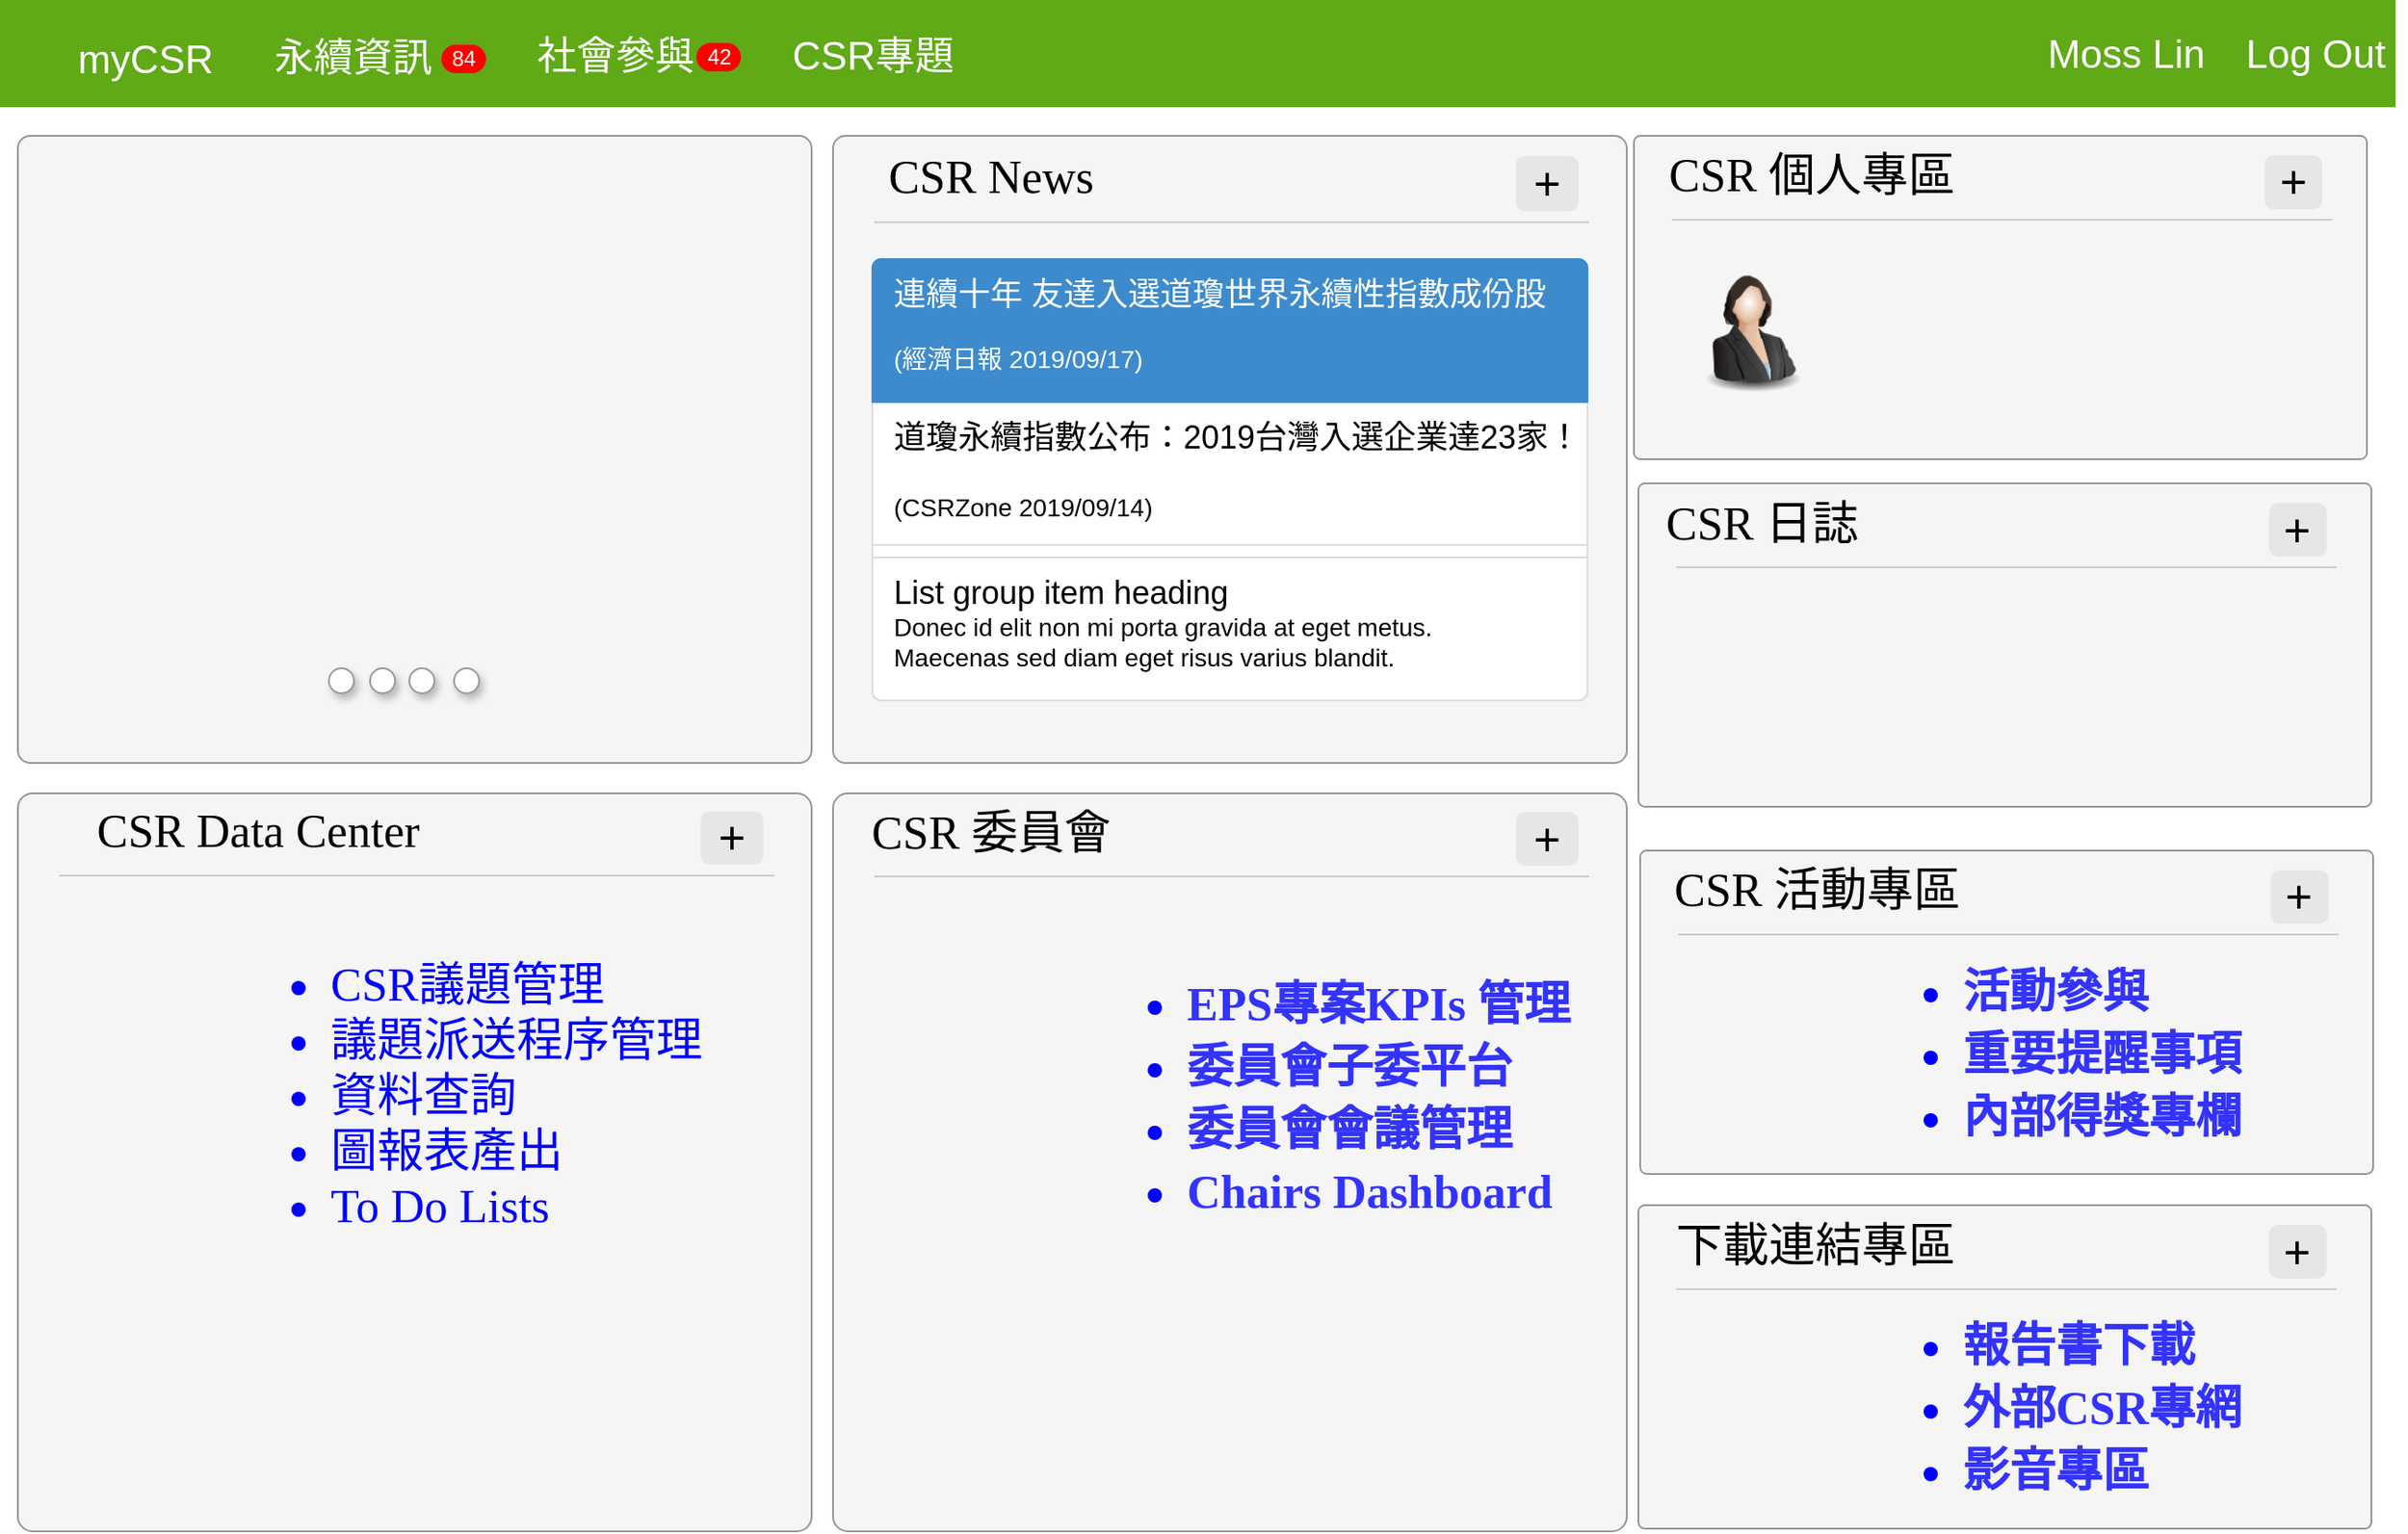 <mxfile version="11.3.0" type="github" pages="2"><diagram name="Page-1" id="c9db0220-8083-56f3-ca83-edcdcd058819"><mxGraphModel dx="1088" dy="600" grid="1" gridSize="10" guides="1" tooltips="1" connect="1" arrows="1" fold="1" page="1" pageScale="1.5" pageWidth="900" pageHeight="1600" background="#ffffff" math="0" shadow="0"><root><object label="" id="0"><mxCell style=";html=1;"/></object><mxCell id="1" style=";html=1;" parent="0"/><mxCell id="3d76a8aef4d5c911-1" value="" style="html=1;shadow=0;dashed=0;shape=mxgraph.bootstrap.rect;fillColor=#60a917;strokeColor=none;whiteSpace=wrap;rounded=0;fontSize=12;align=center;fontColor=#ffffff;" parent="1" vertex="1"><mxGeometry x="7" y="73" width="1340" height="60" as="geometry"/></mxCell><mxCell id="3d76a8aef4d5c911-41" value="" style="shape=ellipse;dashed=0;strokeColor=#999999;fillColor=#ffffff;html=1;rounded=0;shadow=1;fontSize=12;fontColor=#000000;align=center;" parent="1" vertex="1"><mxGeometry x="208" y="449" width="14" height="14" as="geometry"/></mxCell><mxCell id="CtixAL3ua5h99LuBT8kD-45" value="" style="rounded=1;whiteSpace=wrap;html=1;shadow=0;dashed=0;fontSize=26;align=left;arcSize=2;fillColor=#f5f5f5;strokeColor=#969696;fontColor=#333333;" parent="1" vertex="1"><mxGeometry x="17" y="149" width="444" height="351" as="geometry"/></mxCell><mxCell id="un3jlJEPJC5xnqNMlA-J-1" value="" style="shape=image;imageAspect=0;aspect=fixed;verticalLabelPosition=bottom;verticalAlign=top;image=https://s3.csronereporting.com/upload/home_carousel/29515cedf44f284c1117e572647ed6af_thumbnail.jpg;" parent="1" vertex="1"><mxGeometry x="31" y="160.5" width="417" height="279" as="geometry"/></mxCell><mxCell id="un3jlJEPJC5xnqNMlA-J-5" value="" style="group" parent="1" vertex="1" connectable="0"><mxGeometry x="473" y="149" width="444" height="351" as="geometry"/></mxCell><mxCell id="CtixAL3ua5h99LuBT8kD-24" value="" style="rounded=1;whiteSpace=wrap;html=1;shadow=0;dashed=0;fontSize=26;align=left;arcSize=2;fillColor=#f5f5f5;strokeColor=#969696;fontColor=#333333;" parent="un3jlJEPJC5xnqNMlA-J-5" vertex="1"><mxGeometry width="444" height="351" as="geometry"/></mxCell><mxCell id="CtixAL3ua5h99LuBT8kD-1" value="" style="html=1;shadow=0;dashed=0;shape=mxgraph.bootstrap.rrect;rSize=5;fillColor=#ffffff;strokeColor=#dddddd;whiteSpace=wrap;" parent="un3jlJEPJC5xnqNMlA-J-5" vertex="1"><mxGeometry x="22" y="68.965" width="400" height="247.038" as="geometry"/></mxCell><mxCell id="CtixAL3ua5h99LuBT8kD-2" value="(CSRZone 2019/09/14)" style="strokeColor=inherit;fillColor=inherit;gradientColor=inherit;html=1;shadow=0;dashed=0;shape=mxgraph.bootstrap.rect;perimeter=none;spacingLeft=10;align=left;fontSize=14;whiteSpace=wrap;verticalAlign=bottom;spacingBottom=10;resizeWidth=1;" parent="CtixAL3ua5h99LuBT8kD-1" vertex="1"><mxGeometry width="400" height="80" relative="1" as="geometry"><mxPoint y="80" as="offset"/></mxGeometry></mxCell><mxCell id="CtixAL3ua5h99LuBT8kD-3" value="道瓊永續指數公布：2019台灣入選企業達23家！" style="html=1;shadow=0;dashed=0;shape=mxgraph.bootstrap.anchor;spacingLeft=10;align=left;fontSize=18;whiteSpace=wrap;resizeWidth=1;" parent="CtixAL3ua5h99LuBT8kD-2" vertex="1"><mxGeometry width="400" height="40" relative="1" as="geometry"/></mxCell><mxCell id="CtixAL3ua5h99LuBT8kD-4" value="Donec id elit non mi porta gravida at eget metus.&#10;Maecenas sed diam eget risus varius blandit." style="strokeColor=inherit;fillColor=inherit;gradientColor=inherit;html=1;shadow=0;dashed=0;shape=mxgraph.bootstrap.bottomButton;rSize=5;spacingLeft=10;align=left;fontSize=14;perimeter=none;whiteSpace=wrap;verticalAlign=bottom;spacingBottom=13;resizeWidth=1;" parent="CtixAL3ua5h99LuBT8kD-1" vertex="1"><mxGeometry y="1" width="400" height="80" relative="1" as="geometry"><mxPoint y="-80" as="offset"/></mxGeometry></mxCell><mxCell id="CtixAL3ua5h99LuBT8kD-5" value="List group item heading" style="html=1;shadow=0;dashed=0;shape=mxgraph.bootstrap.anchor;spacingLeft=10;align=left;fontSize=18;whiteSpace=wrap;resizeWidth=1;" parent="CtixAL3ua5h99LuBT8kD-4" vertex="1"><mxGeometry width="400" height="40" relative="1" as="geometry"/></mxCell><mxCell id="CtixAL3ua5h99LuBT8kD-6" value="&lt;font style=&quot;font-size: 14px&quot;&gt;(經濟日報 2019/09/17)&lt;/font&gt;" style="html=1;shadow=0;dashed=0;shape=mxgraph.bootstrap.topButton;rSize=5;fillColor=#3D8BCD;strokeColor=#3D8BCD;fontColor=#ffffff;spacingLeft=10;align=left;fontSize=14;perimeter=none;whiteSpace=wrap;verticalAlign=bottom;spacingBottom=13;resizeWidth=1;" parent="CtixAL3ua5h99LuBT8kD-1" vertex="1"><mxGeometry width="400" height="80" relative="1" as="geometry"/></mxCell><mxCell id="CtixAL3ua5h99LuBT8kD-7" value="連續十年 友達入選道瓊世界永續性指數成份股&amp;nbsp;" style="html=1;shadow=0;dashed=0;shape=mxgraph.bootstrap.anchor;fontColor=#ffffff;spacingLeft=10;align=left;fontSize=18;whiteSpace=wrap;resizeWidth=1;" parent="CtixAL3ua5h99LuBT8kD-1" vertex="1"><mxGeometry width="400" height="40" relative="1" as="geometry"/></mxCell><mxCell id="CtixAL3ua5h99LuBT8kD-22" value="&lt;font&gt;CSR News&lt;/font&gt;" style="text;html=1;strokeColor=none;fillColor=none;align=center;verticalAlign=middle;whiteSpace=wrap;rounded=0;shadow=0;dashed=0;fontSize=26;fontFamily=Verdana;" parent="un3jlJEPJC5xnqNMlA-J-5" vertex="1"><mxGeometry x="15" y="12.352" width="147" height="20.587" as="geometry"/></mxCell><mxCell id="CtixAL3ua5h99LuBT8kD-27" value="&lt;font style=&quot;font-size: 26px;&quot; color=&quot;#000000&quot;&gt;+&lt;/font&gt;" style="html=1;shadow=0;dashed=0;shape=mxgraph.bootstrap.rrect;align=center;rSize=5;strokeColor=none;fillColor=#E6E6E6;fontColor=#ffffff;fontStyle=0;whiteSpace=wrap;fontSize=26;" parent="un3jlJEPJC5xnqNMlA-J-5" vertex="1"><mxGeometry x="382" y="11.323" width="35" height="30.88" as="geometry"/></mxCell><mxCell id="CtixAL3ua5h99LuBT8kD-41" value="" style="line;strokeWidth=1;html=1;shadow=0;dashed=0;fillColor=#E6E6E6;fontSize=26;align=left;strokeColor=#CCCCCC;" parent="un3jlJEPJC5xnqNMlA-J-5" vertex="1"><mxGeometry x="23" y="43.232" width="400" height="10.293" as="geometry"/></mxCell><mxCell id="3d76a8aef4d5c911-2" value="&lt;font style=&quot;font-size: 22px;&quot;&gt;myCSR&lt;/font&gt;" style="html=1;shadow=0;dashed=0;fillColor=none;strokeColor=none;shape=mxgraph.bootstrap.rect;fontColor=#FFFFFF;fontSize=22;whiteSpace=wrap;" parent="1" vertex="1"><mxGeometry x="31" y="87" width="115" height="40" as="geometry"/></mxCell><mxCell id="3d76a8aef4d5c911-3" value="永續資訊" style="html=1;shadow=0;dashed=0;shape=mxgraph.bootstrap.rect;fillColor=none;strokeColor=none;fontColor=#ffffff;spacingRight=30;whiteSpace=wrap;fontSize=22;" parent="1" vertex="1"><mxGeometry x="154.5" y="86" width="129.375" height="40" as="geometry"/></mxCell><mxCell id="3d76a8aef4d5c911-4" value="84" style="html=1;shadow=0;dashed=0;shape=mxgraph.bootstrap.rrect;rSize=8;fillColor=#ff0000;strokeColor=none;fontColor=#ffffff;whiteSpace=wrap;" parent="3d76a8aef4d5c911-3" vertex="1"><mxGeometry x="1" y="0.5" width="25" height="16" relative="1" as="geometry"><mxPoint x="-30" y="-8" as="offset"/></mxGeometry></mxCell><mxCell id="3d76a8aef4d5c911-5" value="社會參與" style="html=1;shadow=0;dashed=0;fillColor=none;strokeColor=none;shape=mxgraph.bootstrap.rect;fontColor=#FFFFFF;spacingRight=30;whiteSpace=wrap;fontSize=22;" parent="1" vertex="1"><mxGeometry x="305.5" y="85" width="121" height="40" as="geometry"/></mxCell><mxCell id="3d76a8aef4d5c911-6" value="42" style="html=1;shadow=0;dashed=0;shape=mxgraph.bootstrap.rrect;rSize=8;fillColor=#ff0000;strokeColor=none;fontColor=#ffffff;whiteSpace=wrap;" parent="3d76a8aef4d5c911-5" vertex="1"><mxGeometry x="1" y="0.5" width="25" height="16" relative="1" as="geometry"><mxPoint x="-30" y="-8" as="offset"/></mxGeometry></mxCell><mxCell id="3d76a8aef4d5c911-7" value="CSR專題" style="html=1;shadow=0;dashed=0;fillColor=none;strokeColor=none;shape=mxgraph.bootstrap.rect;fontColor=#FFFFFF;whiteSpace=wrap;fontSize=22;" parent="1" vertex="1"><mxGeometry x="437.5" y="85" width="115" height="40" as="geometry"/></mxCell><mxCell id="3d76a8aef4d5c911-9" value="Moss Lin" style="html=1;shadow=0;dashed=0;fillColor=none;strokeColor=none;shape=mxgraph.bootstrap.rect;fontColor=#FFFFFF;whiteSpace=wrap;fontSize=22;" parent="1" vertex="1"><mxGeometry x="1145.75" y="84" width="100.625" height="40" as="geometry"/></mxCell><mxCell id="3d76a8aef4d5c911-10" value="Log Out" style="html=1;shadow=0;dashed=0;fillColor=none;strokeColor=none;shape=mxgraph.bootstrap.rect;fontColor=#FFFFFF;whiteSpace=wrap;fontSize=22;" parent="1" vertex="1"><mxGeometry x="1252.375" y="84" width="100.625" height="40" as="geometry"/></mxCell><mxCell id="4q6CkInknZrIZdiOboI8-3" value="" style="group" parent="1" vertex="1" connectable="0"><mxGeometry x="921" y="149" width="410" height="181" as="geometry"/></mxCell><mxCell id="un3jlJEPJC5xnqNMlA-J-7" value="" style="rounded=1;whiteSpace=wrap;html=1;shadow=0;dashed=0;fontSize=26;align=left;arcSize=2;fillColor=#f5f5f5;strokeColor=#969696;fontColor=#333333;" parent="4q6CkInknZrIZdiOboI8-3" vertex="1"><mxGeometry width="410" height="181" as="geometry"/></mxCell><mxCell id="un3jlJEPJC5xnqNMlA-J-15" value="&lt;font&gt;CSR 個人專區&lt;/font&gt;" style="text;html=1;strokeColor=none;fillColor=none;align=center;verticalAlign=middle;whiteSpace=wrap;rounded=0;shadow=0;dashed=0;fontSize=26;fontFamily=Verdana;" parent="4q6CkInknZrIZdiOboI8-3" vertex="1"><mxGeometry x="13.851" y="12" width="170.833" height="20" as="geometry"/></mxCell><mxCell id="un3jlJEPJC5xnqNMlA-J-16" value="&lt;font style=&quot;font-size: 26px;&quot; color=&quot;#000000&quot;&gt;+&lt;/font&gt;" style="html=1;shadow=0;dashed=0;shape=mxgraph.bootstrap.rrect;align=center;rSize=5;strokeColor=none;fillColor=#E6E6E6;fontColor=#ffffff;fontStyle=0;whiteSpace=wrap;fontSize=26;" parent="4q6CkInknZrIZdiOboI8-3" vertex="1"><mxGeometry x="352.748" y="11" width="32.32" height="30" as="geometry"/></mxCell><mxCell id="un3jlJEPJC5xnqNMlA-J-17" value="" style="line;strokeWidth=1;html=1;shadow=0;dashed=0;fillColor=#E6E6E6;fontSize=26;align=left;strokeColor=#CCCCCC;" parent="4q6CkInknZrIZdiOboI8-3" vertex="1"><mxGeometry x="21.239" y="42" width="369.369" height="10" as="geometry"/></mxCell><mxCell id="4q6CkInknZrIZdiOboI8-1" value="" style="image;html=1;labelBackgroundColor=#ffffff;image=img/lib/clip_art/people/Suit_Woman_128x128.png" parent="4q6CkInknZrIZdiOboI8-3" vertex="1"><mxGeometry x="28.626" y="67" width="73.874" height="80" as="geometry"/></mxCell><mxCell id="4q6CkInknZrIZdiOboI8-4" value="" style="group" parent="1" vertex="1" connectable="0"><mxGeometry x="923.5" y="343.5" width="410" height="195" as="geometry"/></mxCell><mxCell id="4q6CkInknZrIZdiOboI8-5" value="" style="rounded=1;whiteSpace=wrap;html=1;shadow=0;dashed=0;fontSize=26;align=left;arcSize=2;fillColor=#f5f5f5;strokeColor=#969696;fontColor=#333333;" parent="4q6CkInknZrIZdiOboI8-4" vertex="1"><mxGeometry width="410" height="181" as="geometry"/></mxCell><mxCell id="4q6CkInknZrIZdiOboI8-6" value="&lt;font&gt;CSR 日誌&lt;/font&gt;" style="text;html=1;strokeColor=none;fillColor=none;align=left;verticalAlign=middle;whiteSpace=wrap;rounded=0;shadow=0;dashed=0;fontSize=26;fontFamily=Verdana;" parent="4q6CkInknZrIZdiOboI8-4" vertex="1"><mxGeometry x="13.851" y="12" width="170.833" height="20" as="geometry"/></mxCell><mxCell id="4q6CkInknZrIZdiOboI8-7" value="&lt;font style=&quot;font-size: 26px;&quot; color=&quot;#000000&quot;&gt;+&lt;/font&gt;" style="html=1;shadow=0;dashed=0;shape=mxgraph.bootstrap.rrect;align=center;rSize=5;strokeColor=none;fillColor=#E6E6E6;fontColor=#ffffff;fontStyle=0;whiteSpace=wrap;fontSize=26;" parent="4q6CkInknZrIZdiOboI8-4" vertex="1"><mxGeometry x="352.748" y="11" width="32.32" height="30" as="geometry"/></mxCell><mxCell id="4q6CkInknZrIZdiOboI8-8" value="" style="line;strokeWidth=1;html=1;shadow=0;dashed=0;fillColor=#E6E6E6;fontSize=26;align=left;strokeColor=#CCCCCC;" parent="4q6CkInknZrIZdiOboI8-4" vertex="1"><mxGeometry x="21.239" y="42" width="369.369" height="10" as="geometry"/></mxCell><mxCell id="4q6CkInknZrIZdiOboI8-45" value="" style="shape=image;imageAspect=0;aspect=fixed;verticalLabelPosition=bottom;verticalAlign=top;image=http://www.shejiye.com/uploadfile/icon/2017/0203/shejiyeicon0jebw0nt0tl.png;" parent="4q6CkInknZrIZdiOboI8-4" vertex="1"><mxGeometry x="14" y="55" width="125" height="125" as="geometry"/></mxCell><mxCell id="4q6CkInknZrIZdiOboI8-10" value="" style="group" parent="1" vertex="1" connectable="0"><mxGeometry x="924.5" y="549" width="410" height="254.5" as="geometry"/></mxCell><mxCell id="4q6CkInknZrIZdiOboI8-11" value="" style="rounded=1;whiteSpace=wrap;html=1;shadow=0;dashed=0;fontSize=26;align=left;arcSize=2;fillColor=#f5f5f5;strokeColor=#969696;fontColor=#333333;" parent="4q6CkInknZrIZdiOboI8-10" vertex="1"><mxGeometry width="410" height="181" as="geometry"/></mxCell><mxCell id="4q6CkInknZrIZdiOboI8-12" value="&lt;font&gt;CSR 活動專區&lt;/font&gt;" style="text;html=1;strokeColor=none;fillColor=none;align=center;verticalAlign=middle;whiteSpace=wrap;rounded=0;shadow=0;dashed=0;fontSize=26;fontFamily=Verdana;" parent="4q6CkInknZrIZdiOboI8-10" vertex="1"><mxGeometry x="13.851" y="12" width="170.833" height="20" as="geometry"/></mxCell><mxCell id="4q6CkInknZrIZdiOboI8-13" value="&lt;font style=&quot;font-size: 26px;&quot; color=&quot;#000000&quot;&gt;+&lt;/font&gt;" style="html=1;shadow=0;dashed=0;shape=mxgraph.bootstrap.rrect;align=center;rSize=5;strokeColor=none;fillColor=#E6E6E6;fontColor=#ffffff;fontStyle=0;whiteSpace=wrap;fontSize=26;" parent="4q6CkInknZrIZdiOboI8-10" vertex="1"><mxGeometry x="352.748" y="11" width="32.32" height="30" as="geometry"/></mxCell><mxCell id="4q6CkInknZrIZdiOboI8-14" value="" style="line;strokeWidth=1;html=1;shadow=0;dashed=0;fillColor=#E6E6E6;fontSize=26;align=left;strokeColor=#CCCCCC;" parent="4q6CkInknZrIZdiOboI8-10" vertex="1"><mxGeometry x="21.239" y="42" width="369.369" height="10" as="geometry"/></mxCell><mxCell id="4q6CkInknZrIZdiOboI8-46" value="" style="shape=image;imageAspect=0;aspect=fixed;verticalLabelPosition=bottom;verticalAlign=top;image=https://cdn3.iconfinder.com/data/icons/office-iconset/792/5-512.png;" parent="4q6CkInknZrIZdiOboI8-10" vertex="1"><mxGeometry x="25" y="65" width="97" height="126" as="geometry"/></mxCell><mxCell id="5aEfebouOQPNbwcG3QLQ-8" value="&lt;ul style=&quot;font-size: 26px&quot;&gt;&lt;li style=&quot;font-size: 26px&quot;&gt;&lt;div style=&quot;margin-top: 0pt ; margin-bottom: 3pt ; margin-left: 0.29in ; text-indent: -0.29in ; direction: ltr ; unicode-bidi: embed ; vertical-align: baseline ; font-size: 26px&quot;&gt;&lt;span style=&quot;font-size: 26px ; font-family: &amp;#34;gill sans mt&amp;#34; ; color: rgb(51 , 51 , 255) ; font-weight: bold&quot;&gt;活動參與&lt;/span&gt;&lt;span style=&quot;font-size: 26px ; font-family: &amp;#34;gill sans mt&amp;#34; ; color: rgb(51 , 51 , 255) ; font-weight: bold&quot;&gt;&lt;br style=&quot;font-size: 26px&quot;&gt;&lt;/span&gt;&lt;/div&gt;&lt;/li&gt;&lt;li style=&quot;font-size: 26px&quot;&gt;&lt;div style=&quot;margin-top: 0pt ; margin-bottom: 3pt ; margin-left: 0.29in ; text-indent: -0.29in ; direction: ltr ; unicode-bidi: embed ; vertical-align: baseline ; font-size: 26px&quot;&gt;&lt;span style=&quot;text-indent: -0.29in ; font-size: 26px ; color: rgb(51 , 51 , 255) ; font-weight: bold&quot;&gt;重要提醒事項&lt;/span&gt;&lt;span style=&quot;text-indent: -0.29in ; font-size: 26px ; font-family: &amp;#34;gill sans mt&amp;#34; ; color: rgb(51 , 51 , 255) ; font-weight: bold&quot;&gt;&lt;/span&gt;&lt;/div&gt;&lt;/li&gt;&lt;li style=&quot;font-size: 26px&quot;&gt;&lt;div style=&quot;margin-top: 0pt ; margin-bottom: 3pt ; margin-left: 0.29in ; text-indent: -0.29in ; direction: ltr ; unicode-bidi: embed ; vertical-align: baseline ; font-size: 26px&quot;&gt;&lt;span style=&quot;text-indent: -0.29in ; font-size: 26px ; color: rgb(51 , 51 , 255) ; font-weight: bold&quot;&gt;內部得獎專欄&lt;/span&gt;&lt;/div&gt;&lt;/li&gt;&lt;/ul&gt;" style="text;strokeColor=none;fillColor=none;html=1;whiteSpace=wrap;verticalAlign=middle;overflow=hidden;fontSize=26;fontColor=#0000FF;fontFamily=Verdana;" parent="4q6CkInknZrIZdiOboI8-10" vertex="1"><mxGeometry x="138" y="35" width="261" height="148" as="geometry"/></mxCell><mxCell id="4q6CkInknZrIZdiOboI8-23" value="" style="rounded=1;whiteSpace=wrap;html=1;shadow=0;dashed=0;fontSize=26;align=left;arcSize=2;fillColor=#f5f5f5;strokeColor=#969696;fontColor=#333333;" parent="1" vertex="1"><mxGeometry x="473" y="517" width="444" height="413" as="geometry"/></mxCell><mxCell id="4q6CkInknZrIZdiOboI8-31" value="&lt;font&gt;CSR 委員會&lt;/font&gt;" style="text;html=1;strokeColor=none;fillColor=none;align=center;verticalAlign=middle;whiteSpace=wrap;rounded=0;shadow=0;dashed=0;fontSize=26;fontFamily=Verdana;" parent="1" vertex="1"><mxGeometry x="488" y="528.5" width="147" height="20" as="geometry"/></mxCell><mxCell id="4q6CkInknZrIZdiOboI8-32" value="&lt;font style=&quot;font-size: 26px;&quot; color=&quot;#000000&quot;&gt;+&lt;/font&gt;" style="html=1;shadow=0;dashed=0;shape=mxgraph.bootstrap.rrect;align=center;rSize=5;strokeColor=none;fillColor=#E6E6E6;fontColor=#ffffff;fontStyle=0;whiteSpace=wrap;fontSize=26;" parent="1" vertex="1"><mxGeometry x="855" y="527.5" width="35" height="30" as="geometry"/></mxCell><mxCell id="4q6CkInknZrIZdiOboI8-33" value="" style="line;strokeWidth=1;html=1;shadow=0;dashed=0;fillColor=#E6E6E6;fontSize=26;align=left;strokeColor=#CCCCCC;" parent="1" vertex="1"><mxGeometry x="496" y="558.5" width="400" height="10" as="geometry"/></mxCell><mxCell id="4q6CkInknZrIZdiOboI8-34" value="" style="rounded=1;whiteSpace=wrap;html=1;shadow=0;dashed=0;fontSize=26;align=left;arcSize=2;fillColor=#f5f5f5;strokeColor=#969696;fontColor=#333333;" parent="1" vertex="1"><mxGeometry x="17" y="517" width="444" height="413" as="geometry"/></mxCell><mxCell id="4q6CkInknZrIZdiOboI8-42" value="&lt;font&gt;CSR Data Center&lt;/font&gt;" style="text;html=1;strokeColor=none;fillColor=none;align=center;verticalAlign=middle;whiteSpace=wrap;rounded=0;shadow=0;dashed=0;fontSize=26;fontFamily=Verdana;" parent="1" vertex="1"><mxGeometry x="32" y="528" width="239" height="20" as="geometry"/></mxCell><mxCell id="4q6CkInknZrIZdiOboI8-43" value="&lt;font style=&quot;font-size: 26px;&quot; color=&quot;#000000&quot;&gt;+&lt;/font&gt;" style="html=1;shadow=0;dashed=0;shape=mxgraph.bootstrap.rrect;align=center;rSize=5;strokeColor=none;fillColor=#E6E6E6;fontColor=#ffffff;fontStyle=0;whiteSpace=wrap;fontSize=26;" parent="1" vertex="1"><mxGeometry x="399" y="527" width="35" height="30" as="geometry"/></mxCell><mxCell id="4q6CkInknZrIZdiOboI8-44" value="" style="line;strokeWidth=1;html=1;shadow=0;dashed=0;fillColor=#E6E6E6;fontSize=26;align=left;strokeColor=#CCCCCC;" parent="1" vertex="1"><mxGeometry x="40" y="558" width="400" height="10" as="geometry"/></mxCell><mxCell id="4q6CkInknZrIZdiOboI8-49" value="" style="shape=ellipse;dashed=0;strokeColor=#999999;fillColor=#ffffff;html=1;rounded=0;shadow=1;fontSize=12;fontColor=#000000;align=center;" parent="1" vertex="1"><mxGeometry x="191" y="447" width="14" height="14" as="geometry"/></mxCell><mxCell id="4q6CkInknZrIZdiOboI8-50" value="" style="shape=ellipse;dashed=0;strokeColor=#999999;fillColor=#ffffff;html=1;rounded=0;shadow=1;fontSize=12;fontColor=#000000;align=center;" parent="1" vertex="1"><mxGeometry x="214" y="447" width="14" height="14" as="geometry"/></mxCell><mxCell id="4q6CkInknZrIZdiOboI8-51" value="" style="shape=ellipse;dashed=0;strokeColor=#999999;fillColor=#ffffff;html=1;rounded=0;shadow=1;fontSize=12;fontColor=#000000;align=center;" parent="1" vertex="1"><mxGeometry x="236" y="447" width="14" height="14" as="geometry"/></mxCell><mxCell id="5aEfebouOQPNbwcG3QLQ-1" value="" style="shape=image;imageAspect=0;aspect=fixed;verticalLabelPosition=bottom;verticalAlign=top;image=https://cdn0.iconfinder.com/data/icons/network-and-technology-square-rounded-vol-1/150/database__server__cloud__datacenter-512.png;" parent="1" vertex="1"><mxGeometry x="29" y="609" width="127" height="127" as="geometry"/></mxCell><mxCell id="5aEfebouOQPNbwcG3QLQ-3" value="&lt;ul&gt;&lt;li&gt;CSR&lt;span style=&quot;text-indent: -0.29in&quot;&gt;議題管理&lt;/span&gt;&lt;/li&gt;&lt;li&gt;議題派送程序管理&lt;/li&gt;&lt;li&gt;資料查詢&lt;/li&gt;&lt;li&gt;圖報表產出&lt;/li&gt;&lt;li&gt;To Do Lists&lt;/li&gt;&lt;/ul&gt;" style="text;strokeColor=none;fillColor=none;html=1;whiteSpace=wrap;verticalAlign=middle;overflow=hidden;fontSize=26;fontColor=#0000FF;fontFamily=Verdana;" parent="1" vertex="1"><mxGeometry x="150" y="580" width="261" height="190" as="geometry"/></mxCell><mxCell id="5aEfebouOQPNbwcG3QLQ-4" value="" style="group" parent="1" vertex="1" connectable="0"><mxGeometry x="923.5" y="747.5" width="410" height="181.5" as="geometry"/></mxCell><mxCell id="4q6CkInknZrIZdiOboI8-16" value="" style="group" parent="5aEfebouOQPNbwcG3QLQ-4" vertex="1" connectable="0"><mxGeometry width="410" height="181.5" as="geometry"/></mxCell><mxCell id="4q6CkInknZrIZdiOboI8-17" value="" style="rounded=1;whiteSpace=wrap;html=1;shadow=0;dashed=0;fontSize=26;align=left;arcSize=2;fillColor=#f5f5f5;strokeColor=#969696;fontColor=#333333;" parent="4q6CkInknZrIZdiOboI8-16" vertex="1"><mxGeometry width="410" height="181" as="geometry"/></mxCell><mxCell id="4q6CkInknZrIZdiOboI8-18" value="&lt;font&gt;下載連結專區&lt;/font&gt;" style="text;html=1;strokeColor=none;fillColor=none;align=center;verticalAlign=middle;whiteSpace=wrap;rounded=0;shadow=0;dashed=0;fontSize=26;fontFamily=Verdana;" parent="4q6CkInknZrIZdiOboI8-16" vertex="1"><mxGeometry x="13.851" y="12" width="170.833" height="20" as="geometry"/></mxCell><mxCell id="4q6CkInknZrIZdiOboI8-19" value="&lt;font style=&quot;font-size: 26px;&quot; color=&quot;#000000&quot;&gt;+&lt;/font&gt;" style="html=1;shadow=0;dashed=0;shape=mxgraph.bootstrap.rrect;align=center;rSize=5;strokeColor=none;fillColor=#E6E6E6;fontColor=#ffffff;fontStyle=0;whiteSpace=wrap;fontSize=26;" parent="4q6CkInknZrIZdiOboI8-16" vertex="1"><mxGeometry x="352.748" y="11" width="32.32" height="30" as="geometry"/></mxCell><mxCell id="4q6CkInknZrIZdiOboI8-20" value="" style="line;strokeWidth=1;html=1;shadow=0;dashed=0;fillColor=#E6E6E6;fontSize=26;align=left;strokeColor=#CCCCCC;" parent="4q6CkInknZrIZdiOboI8-16" vertex="1"><mxGeometry x="21.239" y="42" width="369.369" height="10" as="geometry"/></mxCell><mxCell id="4q6CkInknZrIZdiOboI8-47" value="" style="shape=image;imageAspect=0;aspect=fixed;verticalLabelPosition=bottom;verticalAlign=top;image=https://cdn0.iconfinder.com/data/icons/download-icons-rounded/110/Download-Book-512.png;" parent="4q6CkInknZrIZdiOboI8-16" vertex="1"><mxGeometry x="28.5" y="66.5" width="96" height="96" as="geometry"/></mxCell><mxCell id="5aEfebouOQPNbwcG3QLQ-9" value="&lt;ul style=&quot;font-size: 26px&quot;&gt;&lt;li style=&quot;font-size: 26px&quot;&gt;&lt;div style=&quot;margin-top: 0pt ; margin-bottom: 3pt ; margin-left: 0.29in ; text-indent: -0.29in ; direction: ltr ; unicode-bidi: embed ; vertical-align: baseline ; font-size: 26px&quot;&gt;&lt;span style=&quot;font-size: 26px ; font-family: &amp;#34;gill sans mt&amp;#34; ; color: rgb(51 , 51 , 255) ; font-weight: bold&quot;&gt;報告書下載&lt;/span&gt;&lt;span style=&quot;font-size: 26px ; font-family: &amp;#34;gill sans mt&amp;#34; ; color: rgb(51 , 51 , 255) ; font-weight: bold&quot;&gt;&lt;br style=&quot;font-size: 26px&quot;&gt;&lt;/span&gt;&lt;/div&gt;&lt;/li&gt;&lt;li style=&quot;font-size: 26px&quot;&gt;&lt;div style=&quot;margin-top: 0pt ; margin-bottom: 3pt ; margin-left: 0.29in ; text-indent: -0.29in ; direction: ltr ; unicode-bidi: embed ; vertical-align: baseline ; font-size: 26px&quot;&gt;&lt;span style=&quot;text-indent: -0.29in ; font-size: 26px ; color: rgb(51 , 51 , 255) ; font-weight: bold&quot;&gt;外部CSR專網&lt;/span&gt;&lt;span style=&quot;text-indent: -0.29in ; font-size: 26px ; font-family: &amp;#34;gill sans mt&amp;#34; ; color: rgb(51 , 51 , 255) ; font-weight: bold&quot;&gt;&lt;/span&gt;&lt;/div&gt;&lt;/li&gt;&lt;li style=&quot;font-size: 26px&quot;&gt;&lt;div style=&quot;margin-top: 0pt ; margin-bottom: 3pt ; margin-left: 0.29in ; text-indent: -0.29in ; direction: ltr ; unicode-bidi: embed ; vertical-align: baseline ; font-size: 26px&quot;&gt;&lt;span style=&quot;text-indent: -0.29in ; font-size: 26px ; color: rgb(51 , 51 , 255) ; font-weight: bold&quot;&gt;影音專區&lt;/span&gt;&lt;/div&gt;&lt;/li&gt;&lt;/ul&gt;" style="text;strokeColor=none;fillColor=none;html=1;whiteSpace=wrap;verticalAlign=middle;overflow=hidden;fontSize=26;fontColor=#0000FF;fontFamily=Verdana;" parent="4q6CkInknZrIZdiOboI8-16" vertex="1"><mxGeometry x="139" y="34.5" width="261" height="148" as="geometry"/></mxCell><mxCell id="5aEfebouOQPNbwcG3QLQ-5" value="&lt;ul style=&quot;font-size: 26px;&quot;&gt;&lt;li style=&quot;font-size: 26px;&quot;&gt;&lt;div style=&quot;margin-top: 0pt; margin-bottom: 3pt; margin-left: 0.29in; text-indent: -0.29in; direction: ltr; unicode-bidi: embed; vertical-align: baseline; font-size: 26px;&quot;&gt;&lt;span style=&quot;font-size: 26px; font-family: &amp;quot;gill sans mt&amp;quot;; color: rgb(51, 51, 255); font-weight: bold;&quot;&gt;EPS&lt;/span&gt;&lt;span style=&quot;font-size: 26px; color: rgb(51, 51, 255); font-weight: bold;&quot;&gt;專案&lt;/span&gt;&lt;span style=&quot;font-size: 26px; font-family: &amp;quot;gill sans mt&amp;quot;; color: rgb(51, 51, 255); font-weight: bold;&quot;&gt;KPIs &lt;/span&gt;&lt;span style=&quot;font-size: 26px; color: rgb(51, 51, 255); font-weight: bold;&quot;&gt;管理&lt;/span&gt;&lt;span style=&quot;font-size: 26px; font-family: &amp;quot;gill sans mt&amp;quot;; color: rgb(51, 51, 255); font-weight: bold;&quot;&gt;&lt;br style=&quot;font-size: 26px;&quot;&gt;&lt;/span&gt;&lt;/div&gt;&lt;/li&gt;&lt;li style=&quot;font-size: 26px;&quot;&gt;&lt;div style=&quot;margin-top: 0pt; margin-bottom: 3pt; margin-left: 0.29in; text-indent: -0.29in; direction: ltr; unicode-bidi: embed; vertical-align: baseline; font-size: 26px;&quot;&gt;&lt;span style=&quot;text-indent: -0.29in; font-size: 26px; color: rgb(51, 51, 255); font-weight: bold;&quot;&gt;委員會子委平台&lt;/span&gt;&lt;span style=&quot;text-indent: -0.29in; font-size: 26px; font-family: &amp;quot;gill sans mt&amp;quot;; color: rgb(51, 51, 255); font-weight: bold;&quot;&gt;&lt;/span&gt;&lt;/div&gt;&lt;/li&gt;&lt;li style=&quot;font-size: 26px;&quot;&gt;&lt;div style=&quot;margin-top: 0pt; margin-bottom: 3pt; margin-left: 0.29in; text-indent: -0.29in; direction: ltr; unicode-bidi: embed; vertical-align: baseline; font-size: 26px;&quot;&gt;&lt;span style=&quot;text-indent: -0.29in; font-size: 26px; color: rgb(51, 51, 255); font-weight: bold;&quot;&gt;委員會會議管理&lt;/span&gt;&lt;span style=&quot;text-indent: -0.29in; font-size: 26px; font-family: &amp;quot;gill sans mt&amp;quot;; color: rgb(51, 51, 255); font-weight: bold;&quot;&gt;&lt;/span&gt;&lt;/div&gt;&lt;/li&gt;&lt;li style=&quot;font-size: 26px;&quot;&gt;&lt;div style=&quot;margin-top: 0pt; margin-bottom: 3pt; margin-left: 0.29in; text-indent: -0.29in; direction: ltr; unicode-bidi: embed; vertical-align: baseline; font-size: 26px;&quot;&gt;&lt;span style=&quot;color: rgb(51, 51, 255); font-family: &amp;quot;gill sans mt&amp;quot;; font-size: 26px; font-weight: bold; text-indent: -0.29in;&quot;&gt;Chairs Dashboard&lt;/span&gt;&lt;/div&gt;&lt;/li&gt;&lt;/ul&gt;" style="text;strokeColor=none;fillColor=none;html=1;whiteSpace=wrap;verticalAlign=middle;overflow=hidden;fontSize=26;fontColor=#0000FF;fontFamily=Verdana;" parent="1" vertex="1"><mxGeometry x="629" y="591" width="261" height="190" as="geometry"/></mxCell><mxCell id="5aEfebouOQPNbwcG3QLQ-6" value="" style="shape=image;imageAspect=0;aspect=fixed;verticalLabelPosition=bottom;verticalAlign=top;fontFamily=Verdana;fontSize=26;fontColor=#0000FF;image=https://cdn2.iconfinder.com/data/icons/business-management-color/64/committee-people-team-staff-512.png;" parent="1" vertex="1"><mxGeometry x="496" y="614" width="127" height="127" as="geometry"/></mxCell><mxCell id="5aEfebouOQPNbwcG3QLQ-7" value="" style="shape=ellipse;dashed=0;strokeColor=#999999;fillColor=#ffffff;html=1;rounded=0;shadow=1;fontSize=12;fontColor=#000000;align=center;" parent="1" vertex="1"><mxGeometry x="261" y="447" width="14" height="14" as="geometry"/></mxCell></root></mxGraphModel></diagram><diagram id="xmspYv-1K99Uy3--3pUb" name="第2頁"><mxGraphModel dx="1280" dy="706" grid="1" gridSize="10" guides="1" tooltips="1" connect="1" arrows="1" fold="1" page="1" pageScale="1" pageWidth="900" pageHeight="1600" math="0" shadow="0"><root><mxCell id="xwMQ9J48Sk6-9KPPg-FH-0"/><mxCell id="xwMQ9J48Sk6-9KPPg-FH-1" parent="xwMQ9J48Sk6-9KPPg-FH-0"/><mxCell id="n-mNvikd3DFyzrs1YtLw-0" value="Message Type" style="html=1;shadow=0;dashed=0;shape=mxgraph.bootstrap.rect;strokeColor=none;fillColor=none;fontColor=#999999;align=left;spacingLeft=5;whiteSpace=wrap;rounded=0;" vertex="1" parent="xwMQ9J48Sk6-9KPPg-FH-1"><mxGeometry x="64" y="1590" width="200" height="20" as="geometry"/></mxCell><mxCell id="n-mNvikd3DFyzrs1YtLw-1" value="Email + Push" style="html=1;shadow=0;dashed=0;shape=mxgraph.bootstrap.rrect;rSize=5;strokeColor=#dddddd;;fillColor=#ffffff;align=left;spacingLeft=10;fontSize=16;whiteSpace=wrap;rounded=0;" vertex="1" parent="xwMQ9J48Sk6-9KPPg-FH-1"><mxGeometry x="64" y="1610" width="390" height="40" as="geometry"/></mxCell><mxCell id="n-mNvikd3DFyzrs1YtLw-2" value="" style="shape=triangle;strokeColor=none;fillColor=#000000;direction=south;rounded=0;shadow=1;fontSize=12;fontColor=#000000;align=center;html=1;" vertex="1" parent="xwMQ9J48Sk6-9KPPg-FH-1"><mxGeometry x="434" y="1627" width="10" height="5" as="geometry"/></mxCell><mxCell id="n-mNvikd3DFyzrs1YtLw-3" value="Tap target" style="html=1;shadow=0;dashed=0;shape=mxgraph.bootstrap.rect;strokeColor=none;fillColor=none;fontColor=#999999;align=left;spacingLeft=5;whiteSpace=wrap;rounded=0;" vertex="1" parent="xwMQ9J48Sk6-9KPPg-FH-1"><mxGeometry x="474" y="1590" width="200" height="20" as="geometry"/></mxCell><mxCell id="n-mNvikd3DFyzrs1YtLw-4" value="Profile Screen" style="html=1;shadow=0;dashed=0;shape=mxgraph.bootstrap.rrect;rSize=5;strokeColor=#dddddd;;fillColor=#ffffff;align=left;spacingLeft=10;fontSize=16;whiteSpace=wrap;rounded=0;" vertex="1" parent="xwMQ9J48Sk6-9KPPg-FH-1"><mxGeometry x="474" y="1610" width="390" height="40" as="geometry"/></mxCell><mxCell id="n-mNvikd3DFyzrs1YtLw-5" value="" style="shape=triangle;strokeColor=none;fillColor=#000000;direction=south;rounded=0;shadow=1;fontSize=12;fontColor=#000000;align=center;html=1;" vertex="1" parent="xwMQ9J48Sk6-9KPPg-FH-1"><mxGeometry x="844" y="1627" width="10" height="5" as="geometry"/></mxCell><mxCell id="n-mNvikd3DFyzrs1YtLw-6" value="Send to Group" style="html=1;shadow=0;dashed=0;shape=mxgraph.bootstrap.rect;strokeColor=none;fillColor=none;fontColor=#999999;align=left;spacingLeft=5;whiteSpace=wrap;rounded=0;" vertex="1" parent="xwMQ9J48Sk6-9KPPg-FH-1"><mxGeometry x="64" y="1670" width="200" height="20" as="geometry"/></mxCell><mxCell id="n-mNvikd3DFyzrs1YtLw-7" value="Top Management" style="html=1;shadow=0;dashed=0;shape=mxgraph.bootstrap.checkbox;fontSize=12;strokeColor=#999999;fillColor=#ffffff;align=left;labelPosition=right;spacingLeft=5;rounded=0;" vertex="1" parent="xwMQ9J48Sk6-9KPPg-FH-1"><mxGeometry x="74" y="1693" width="14" height="14" as="geometry"/></mxCell><mxCell id="n-mNvikd3DFyzrs1YtLw-8" value="Marketing Department" style="html=1;shadow=0;dashed=0;shape=mxgraph.bootstrap.rrect;fontSize=12;rSize=3;strokeColor=#999999;fillColor=#ffffff;align=left;labelPosition=right;spacingLeft=5;rounded=0;" vertex="1" parent="xwMQ9J48Sk6-9KPPg-FH-1"><mxGeometry x="74" y="1713" width="14" height="14" as="geometry"/></mxCell><mxCell id="n-mNvikd3DFyzrs1YtLw-9" value="Design Department" style="html=1;shadow=0;dashed=0;shape=mxgraph.bootstrap.checkbox;fontSize=12;strokeColor=#999999;fillColor=#ffffff;align=left;labelPosition=right;spacingLeft=5;rounded=0;" vertex="1" parent="xwMQ9J48Sk6-9KPPg-FH-1"><mxGeometry x="74" y="1733" width="14" height="14" as="geometry"/></mxCell><mxCell id="n-mNvikd3DFyzrs1YtLw-10" value="Financial Department" style="html=1;shadow=0;dashed=0;shape=mxgraph.bootstrap.rrect;fontSize=12;rSize=3;strokeColor=#999999;fillColor=#ffffff;align=left;labelPosition=right;spacingLeft=5;rounded=0;" vertex="1" parent="xwMQ9J48Sk6-9KPPg-FH-1"><mxGeometry x="74" y="1753" width="14" height="14" as="geometry"/></mxCell><mxCell id="n-mNvikd3DFyzrs1YtLw-11" value="Supply Department" style="html=1;shadow=0;dashed=0;shape=mxgraph.bootstrap.rrect;fontSize=12;rSize=3;strokeColor=#999999;fillColor=#ffffff;align=left;labelPosition=right;spacingLeft=5;rounded=0;" vertex="1" parent="xwMQ9J48Sk6-9KPPg-FH-1"><mxGeometry x="74" y="1773" width="14" height="14" as="geometry"/></mxCell><mxCell id="n-mNvikd3DFyzrs1YtLw-12" value="Set Type" style="html=1;shadow=0;dashed=0;shape=mxgraph.bootstrap.rect;strokeColor=none;fillColor=none;fontColor=#999999;align=left;spacingLeft=5;whiteSpace=wrap;rounded=0;" vertex="1" parent="xwMQ9J48Sk6-9KPPg-FH-1"><mxGeometry x="474" y="1670" width="200" height="20" as="geometry"/></mxCell><mxCell id="n-mNvikd3DFyzrs1YtLw-13" value="News" style="html=1;shadow=0;dashed=0;shape=mxgraph.bootstrap.rrect;align=center;rSize=3;strokeColor=none;fillColor=#58B957;fontColor=#ffffff;fontStyle=1;fontSize=10;whiteSpace=wrap;rounded=0;" vertex="1" parent="xwMQ9J48Sk6-9KPPg-FH-1"><mxGeometry x="504" y="1693" width="40" height="14" as="geometry"/></mxCell><mxCell id="n-mNvikd3DFyzrs1YtLw-14" value="Reports" style="html=1;shadow=0;dashed=0;shape=mxgraph.bootstrap.rrect;align=center;rSize=3;strokeColor=none;fillColor=#55BFE0;fontColor=#ffffff;fontStyle=1;fontSize=10;whiteSpace=wrap;rounded=0;" vertex="1" parent="xwMQ9J48Sk6-9KPPg-FH-1"><mxGeometry x="504" y="1713" width="50" height="14" as="geometry"/></mxCell><mxCell id="n-mNvikd3DFyzrs1YtLw-15" value="Documents" style="html=1;shadow=0;dashed=0;shape=mxgraph.bootstrap.rrect;align=center;rSize=3;strokeColor=none;fillColor=#EFAC43;fontColor=#ffffff;fontStyle=1;fontSize=10;whiteSpace=wrap;rounded=0;" vertex="1" parent="xwMQ9J48Sk6-9KPPg-FH-1"><mxGeometry x="504" y="1733" width="70" height="14" as="geometry"/></mxCell><mxCell id="n-mNvikd3DFyzrs1YtLw-16" value="" style="shape=ellipse;dashed=0;strokeColor=#999999;fillColor=#ffffff;html=1;rounded=0;shadow=1;fontSize=12;fontColor=#000000;align=center;" vertex="1" parent="xwMQ9J48Sk6-9KPPg-FH-1"><mxGeometry x="484" y="1753" width="14" height="14" as="geometry"/></mxCell><mxCell id="n-mNvikd3DFyzrs1YtLw-17" value="Media" style="html=1;shadow=0;dashed=0;shape=mxgraph.bootstrap.rrect;align=center;rSize=3;strokeColor=none;fillColor=#3D8BCD;fontColor=#ffffff;fontStyle=1;fontSize=10;whiteSpace=wrap;rounded=0;" vertex="1" parent="xwMQ9J48Sk6-9KPPg-FH-1"><mxGeometry x="504" y="1753" width="40" height="14" as="geometry"/></mxCell><mxCell id="n-mNvikd3DFyzrs1YtLw-18" value="" style="shape=ellipse;dashed=0;strokeColor=#999999;fillColor=#ffffff;html=1;rounded=0;shadow=1;fontSize=12;fontColor=#000000;align=center;" vertex="1" parent="xwMQ9J48Sk6-9KPPg-FH-1"><mxGeometry x="484" y="1773" width="14" height="14" as="geometry"/></mxCell><mxCell id="n-mNvikd3DFyzrs1YtLw-19" value="Text" style="html=1;shadow=0;dashed=0;shape=mxgraph.bootstrap.rrect;align=center;rSize=3;strokeColor=none;fillColor=#999999;fontColor=#ffffff;fontStyle=1;fontSize=10;whiteSpace=wrap;rounded=0;" vertex="1" parent="xwMQ9J48Sk6-9KPPg-FH-1"><mxGeometry x="504" y="1773" width="30" height="14" as="geometry"/></mxCell><mxCell id="n-mNvikd3DFyzrs1YtLw-20" value="Save Template" style="html=1;shadow=0;dashed=0;shape=mxgraph.bootstrap.rrect;align=center;rSize=5;strokeColor=none;fillColor=#3D8BCD;fontColor=#ffffff;fontSize=16;whiteSpace=wrap;rounded=0;" vertex="1" parent="xwMQ9J48Sk6-9KPPg-FH-1"><mxGeometry x="64" y="1830" width="150" height="40" as="geometry"/></mxCell><mxCell id="n-mNvikd3DFyzrs1YtLw-21" value="Cancel" style="html=1;shadow=0;dashed=0;shape=mxgraph.bootstrap.rrect;fillColor=#ffffff;align=center;rSize=5;strokeColor=#dddddd;fontSize=16;whiteSpace=wrap;rounded=0;" vertex="1" parent="xwMQ9J48Sk6-9KPPg-FH-1"><mxGeometry x="234" y="1830" width="100" height="40" as="geometry"/></mxCell><mxCell id="n-mNvikd3DFyzrs1YtLw-22" value="Delete Template" style="html=1;shadow=0;dashed=0;shape=mxgraph.bootstrap.rrect;align=center;rSize=5;strokeColor=none;fillColor=#DB524C;fontColor=#ffffff;fontSize=16;whiteSpace=wrap;rounded=0;" vertex="1" parent="xwMQ9J48Sk6-9KPPg-FH-1"><mxGeometry x="694" y="1830" width="170" height="40" as="geometry"/></mxCell><mxCell id="n-mNvikd3DFyzrs1YtLw-23" value="" style="html=1;shadow=0;dashed=0;shape=mxgraph.bootstrap.rrect;fillColor=#ffffff;rSize=5;strokeColor=#dddddd;rounded=0;fontSize=12;fontColor=#000000;align=center;" vertex="1" parent="xwMQ9J48Sk6-9KPPg-FH-1"><mxGeometry x="884" y="1600" width="330" height="400" as="geometry"/></mxCell><mxCell id="n-mNvikd3DFyzrs1YtLw-24" value="320x200" style="shape=rect;fontSize=24;fillColor=#f0f0f0;strokeColor=none;fontColor=#999999;whiteSpace=wrap;" vertex="1" parent="n-mNvikd3DFyzrs1YtLw-23"><mxGeometry x="5" y="5" width="320" height="200" as="geometry"/></mxCell><mxCell id="n-mNvikd3DFyzrs1YtLw-25" value="Thumbnail label" style="html=1;shadow=0;dashed=0;shape=mxgraph.bootstrap.anchor;fontSize=26;align=left;whiteSpace=wrap;" vertex="1" parent="n-mNvikd3DFyzrs1YtLw-23"><mxGeometry x="15" y="220" width="300" height="40" as="geometry"/></mxCell><mxCell id="n-mNvikd3DFyzrs1YtLw-26" value="Cras justo odio, dapibus ac facilisis in, egestas eget quam. Donec id elit non mi porta gravida at eget metus. Nullam id dolor id nibh ultricies vehicula ut id elit." style="html=1;shadow=0;dashed=0;shape=mxgraph.bootstrap.anchor;strokeColor=#dddddd;whiteSpace=wrap;align=left;verticalAlign=top;fontSize=14;whiteSpace=wrap;" vertex="1" parent="n-mNvikd3DFyzrs1YtLw-23"><mxGeometry x="15" y="260" width="300" height="80" as="geometry"/></mxCell><mxCell id="n-mNvikd3DFyzrs1YtLw-27" value="Button" style="html=1;shadow=0;dashed=0;shape=mxgraph.bootstrap.rrect;rSize=5;fontSize=16;fillColor=#3D8BCD;strokeColor=none;fontColor=#ffffff;whiteSpace=wrap;" vertex="1" parent="n-mNvikd3DFyzrs1YtLw-23"><mxGeometry y="1" width="80" height="40" relative="1" as="geometry"><mxPoint x="15" y="-60" as="offset"/></mxGeometry></mxCell><mxCell id="n-mNvikd3DFyzrs1YtLw-28" value="Button" style="html=1;shadow=0;dashed=0;shape=mxgraph.bootstrap.rrect;rSize=5;fontSize=16;strokeColor=#dddddd;whiteSpace=wrap;" vertex="1" parent="n-mNvikd3DFyzrs1YtLw-23"><mxGeometry y="1" width="80" height="40" relative="1" as="geometry"><mxPoint x="100" y="-60" as="offset"/></mxGeometry></mxCell><mxCell id="n-mNvikd3DFyzrs1YtLw-29" value="" style="html=1;shadow=0;dashed=0;shape=mxgraph.bootstrap.rrect;fillColor=#ffffff;rSize=5;strokeColor=#dddddd;rounded=0;fontSize=12;fontColor=#000000;align=center;" vertex="1" parent="xwMQ9J48Sk6-9KPPg-FH-1"><mxGeometry x="64" y="1135" width="330" height="400" as="geometry"/></mxCell><mxCell id="n-mNvikd3DFyzrs1YtLw-30" value="320x200" style="shape=rect;fontSize=24;fillColor=#f0f0f0;strokeColor=none;fontColor=#999999;whiteSpace=wrap;" vertex="1" parent="n-mNvikd3DFyzrs1YtLw-29"><mxGeometry x="5" y="5" width="320" height="200" as="geometry"/></mxCell><mxCell id="n-mNvikd3DFyzrs1YtLw-31" value="Thumbnail label" style="html=1;shadow=0;dashed=0;shape=mxgraph.bootstrap.anchor;fontSize=26;align=left;whiteSpace=wrap;" vertex="1" parent="n-mNvikd3DFyzrs1YtLw-29"><mxGeometry x="15" y="220" width="300" height="40" as="geometry"/></mxCell><mxCell id="n-mNvikd3DFyzrs1YtLw-32" value="Cras justo odio, dapibus ac facilisis in, egestas eget quam. Donec id elit non mi porta gravida at eget metus. Nullam id dolor id nibh ultricies vehicula ut id elit." style="html=1;shadow=0;dashed=0;shape=mxgraph.bootstrap.anchor;strokeColor=#dddddd;whiteSpace=wrap;align=left;verticalAlign=top;fontSize=14;whiteSpace=wrap;" vertex="1" parent="n-mNvikd3DFyzrs1YtLw-29"><mxGeometry x="15" y="260" width="300" height="80" as="geometry"/></mxCell><mxCell id="n-mNvikd3DFyzrs1YtLw-33" value="Button" style="html=1;shadow=0;dashed=0;shape=mxgraph.bootstrap.rrect;rSize=5;fontSize=16;fillColor=#3D8BCD;strokeColor=none;fontColor=#ffffff;whiteSpace=wrap;" vertex="1" parent="n-mNvikd3DFyzrs1YtLw-29"><mxGeometry y="1" width="80" height="40" relative="1" as="geometry"><mxPoint x="15" y="-60" as="offset"/></mxGeometry></mxCell><mxCell id="n-mNvikd3DFyzrs1YtLw-34" value="Button" style="html=1;shadow=0;dashed=0;shape=mxgraph.bootstrap.rrect;rSize=5;fontSize=16;strokeColor=#dddddd;whiteSpace=wrap;" vertex="1" parent="n-mNvikd3DFyzrs1YtLw-29"><mxGeometry y="1" width="80" height="40" relative="1" as="geometry"><mxPoint x="100" y="-60" as="offset"/></mxGeometry></mxCell><mxCell id="n-mNvikd3DFyzrs1YtLw-35" value="" style="html=1;shadow=0;dashed=0;shape=mxgraph.bootstrap.rrect;fillColor=#ffffff;rSize=5;strokeColor=#dddddd;rounded=0;fontSize=12;fontColor=#000000;align=center;" vertex="1" parent="xwMQ9J48Sk6-9KPPg-FH-1"><mxGeometry x="469" y="1141" width="330" height="400" as="geometry"/></mxCell><mxCell id="n-mNvikd3DFyzrs1YtLw-36" value="Thumbnail label" style="html=1;shadow=0;dashed=0;shape=mxgraph.bootstrap.anchor;fontSize=26;align=left;whiteSpace=wrap;strokeColor=none;" vertex="1" parent="xwMQ9J48Sk6-9KPPg-FH-1"><mxGeometry x="74" y="1080" width="300" height="40" as="geometry"/></mxCell><mxCell id="n-mNvikd3DFyzrs1YtLw-37" value="" style="rounded=1;whiteSpace=wrap;html=1;shadow=0;dashed=0;fontSize=26;align=left;" vertex="1" parent="xwMQ9J48Sk6-9KPPg-FH-1"><mxGeometry x="64" y="2024" width="120" height="60" as="geometry"/></mxCell><mxCell id="n-mNvikd3DFyzrs1YtLw-38" value="Text" style="text;html=1;resizable=0;autosize=1;align=center;verticalAlign=middle;points=[];fillColor=none;strokeColor=none;rounded=0;shadow=0;dashed=0;fontSize=26;" vertex="1" parent="xwMQ9J48Sk6-9KPPg-FH-1"><mxGeometry x="64" y="2104" width="40" height="20" as="geometry"/></mxCell><mxCell id="n-mNvikd3DFyzrs1YtLw-39" value="+" style="html=1;shadow=0;dashed=0;shape=mxgraph.bootstrap.anchor;fontSize=26;align=left;whiteSpace=wrap;strokeColor=none;" vertex="1" parent="xwMQ9J48Sk6-9KPPg-FH-1"><mxGeometry x="364" y="1080" width="25" height="40" as="geometry"/></mxCell></root></mxGraphModel></diagram></mxfile>